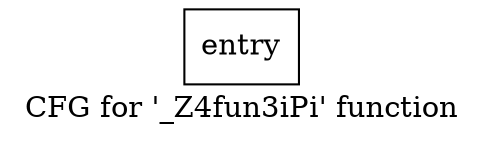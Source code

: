 digraph "CFG for '_Z4fun3iPi' function" {
	label="CFG for '_Z4fun3iPi' function";

	Node0x8dd9e50 [shape=record,label="{entry}"];
}
